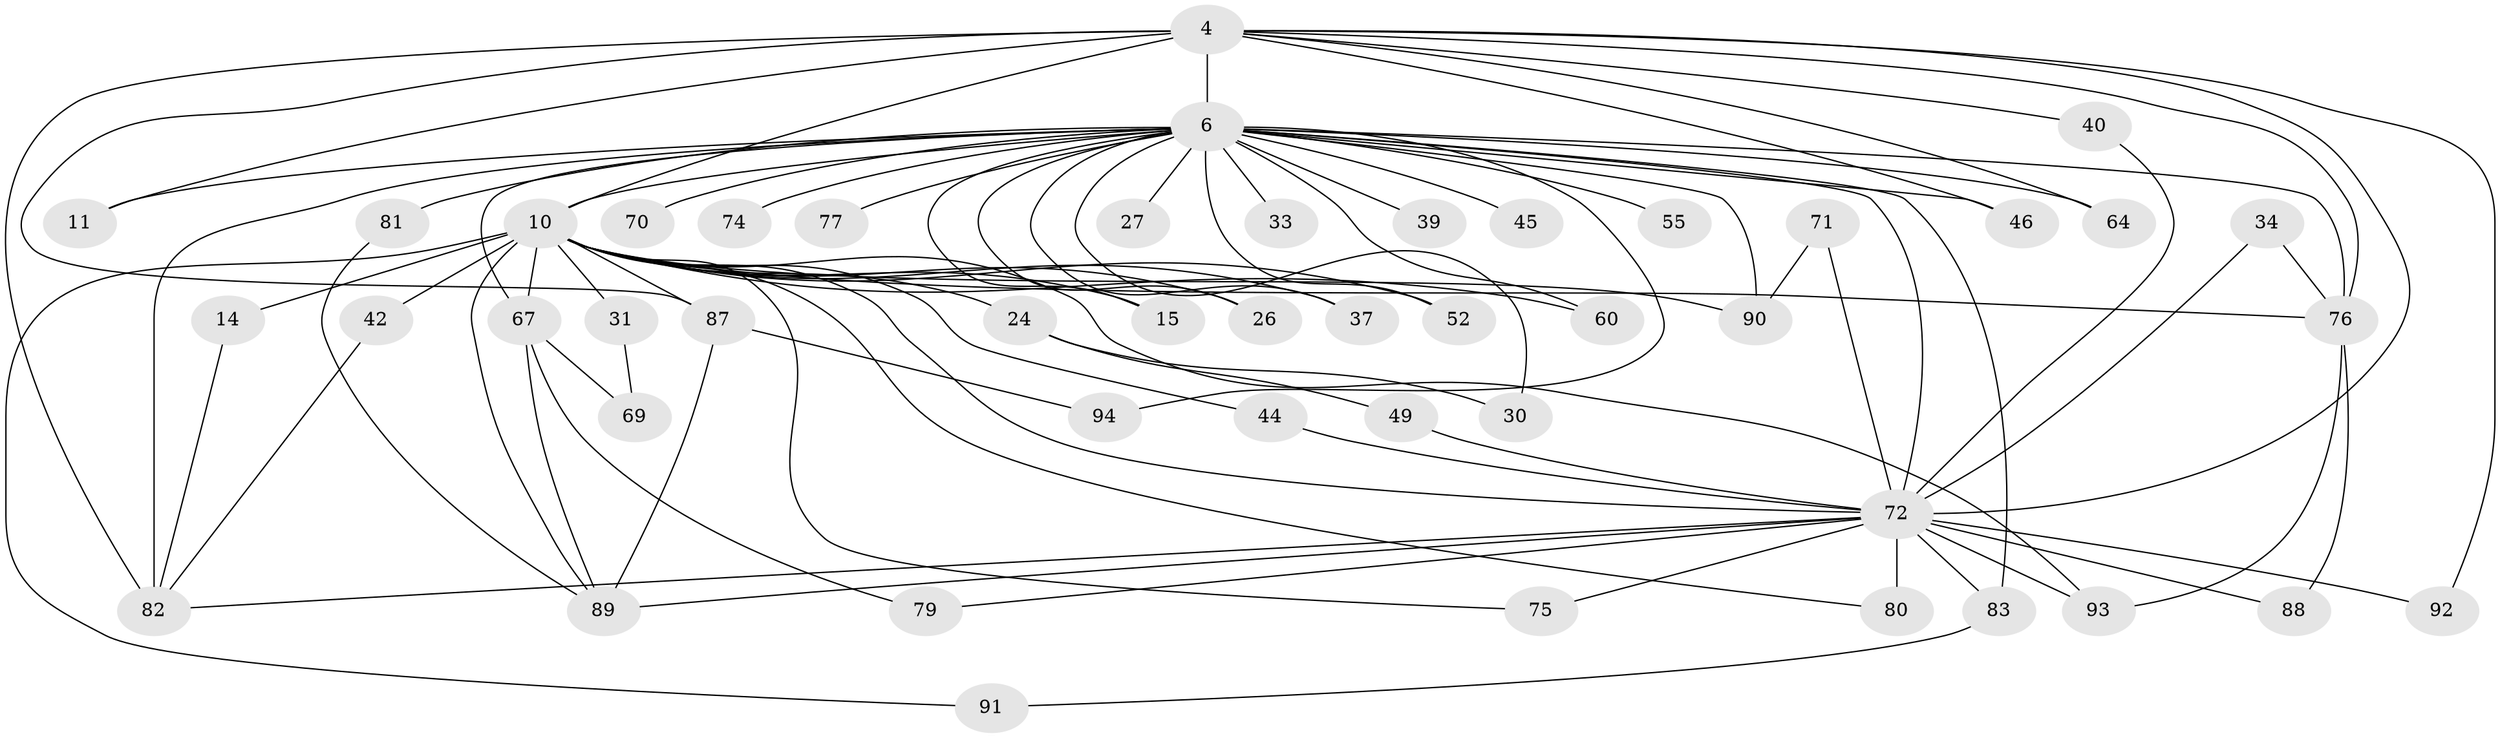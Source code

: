 // original degree distribution, {22: 0.02127659574468085, 16: 0.010638297872340425, 19: 0.031914893617021274, 13: 0.010638297872340425, 23: 0.010638297872340425, 24: 0.010638297872340425, 26: 0.010638297872340425, 2: 0.5638297872340425, 8: 0.010638297872340425, 4: 0.11702127659574468, 3: 0.1702127659574468, 6: 0.02127659574468085, 5: 0.010638297872340425}
// Generated by graph-tools (version 1.1) at 2025/44/03/09/25 04:44:48]
// undirected, 47 vertices, 87 edges
graph export_dot {
graph [start="1"]
  node [color=gray90,style=filled];
  4 [super="+2"];
  6 [super="+3+5"];
  10 [super="+9"];
  11;
  14;
  15;
  24;
  26;
  27 [super="+19"];
  30;
  31;
  33;
  34;
  37;
  39;
  40;
  42;
  44;
  45;
  46;
  49;
  52;
  55;
  60;
  64;
  67 [super="+66+65"];
  69;
  70;
  71;
  72 [super="+54+35+8+47+59"];
  74;
  75;
  76 [super="+58"];
  77;
  79;
  80 [super="+17+21"];
  81 [super="+56"];
  82 [super="+57+78+62+73"];
  83 [super="+38"];
  87 [super="+68+25"];
  88;
  89 [super="+41+85+86"];
  90 [super="+32"];
  91 [super="+84"];
  92;
  93 [super="+16+29"];
  94;
  4 -- 6 [weight=8];
  4 -- 10 [weight=4];
  4 -- 46;
  4 -- 64;
  4 -- 40;
  4 -- 11;
  4 -- 92;
  4 -- 72 [weight=4];
  4 -- 87;
  4 -- 82;
  4 -- 76 [weight=4];
  6 -- 10 [weight=8];
  6 -- 30;
  6 -- 45 [weight=2];
  6 -- 52;
  6 -- 70 [weight=2];
  6 -- 81 [weight=3];
  6 -- 94;
  6 -- 64;
  6 -- 74 [weight=2];
  6 -- 15;
  6 -- 26;
  6 -- 37;
  6 -- 55 [weight=2];
  6 -- 72 [weight=12];
  6 -- 67 [weight=3];
  6 -- 11;
  6 -- 76 [weight=3];
  6 -- 77;
  6 -- 83 [weight=2];
  6 -- 90;
  6 -- 27 [weight=4];
  6 -- 33;
  6 -- 39 [weight=2];
  6 -- 46;
  6 -- 60;
  6 -- 82 [weight=6];
  10 -- 14 [weight=2];
  10 -- 15;
  10 -- 24 [weight=2];
  10 -- 31 [weight=2];
  10 -- 42 [weight=2];
  10 -- 44;
  10 -- 52;
  10 -- 60;
  10 -- 75;
  10 -- 90 [weight=2];
  10 -- 26;
  10 -- 87 [weight=3];
  10 -- 37;
  10 -- 80;
  10 -- 93;
  10 -- 72 [weight=5];
  10 -- 91;
  10 -- 76 [weight=2];
  10 -- 67 [weight=4];
  10 -- 89;
  14 -- 82;
  24 -- 30;
  24 -- 49;
  31 -- 69;
  34 -- 72;
  34 -- 76;
  40 -- 72;
  42 -- 82;
  44 -- 72;
  49 -- 72;
  67 -- 89;
  67 -- 69;
  67 -- 79;
  71 -- 90;
  71 -- 72;
  72 -- 79;
  72 -- 75;
  72 -- 80 [weight=3];
  72 -- 83;
  72 -- 88;
  72 -- 89 [weight=2];
  72 -- 92;
  72 -- 93 [weight=2];
  72 -- 82;
  76 -- 88;
  76 -- 93;
  81 -- 89;
  83 -- 91;
  87 -- 89;
  87 -- 94;
}
